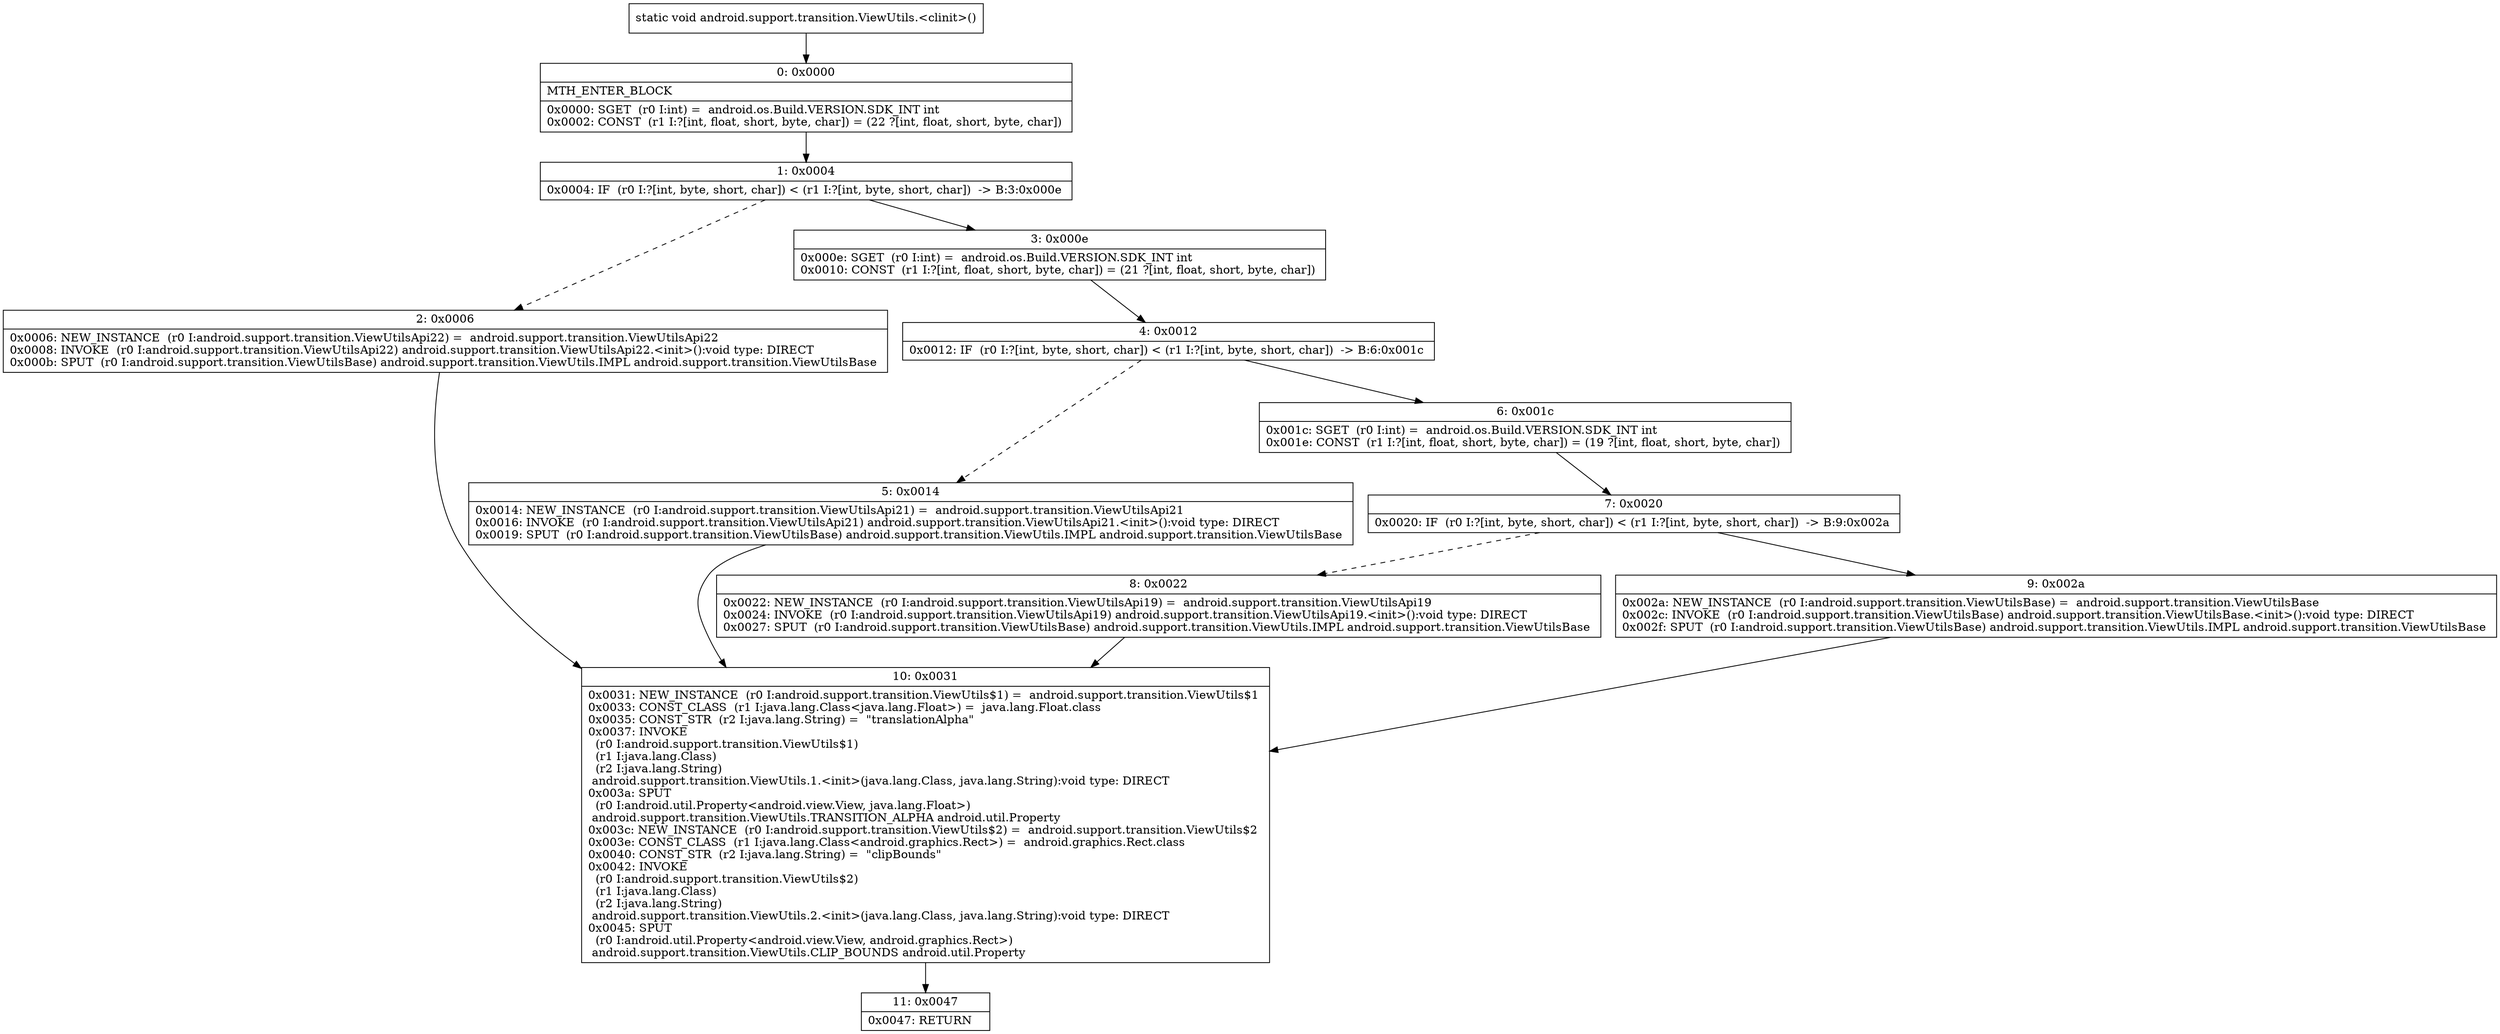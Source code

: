 digraph "CFG forandroid.support.transition.ViewUtils.\<clinit\>()V" {
Node_0 [shape=record,label="{0\:\ 0x0000|MTH_ENTER_BLOCK\l|0x0000: SGET  (r0 I:int) =  android.os.Build.VERSION.SDK_INT int \l0x0002: CONST  (r1 I:?[int, float, short, byte, char]) = (22 ?[int, float, short, byte, char]) \l}"];
Node_1 [shape=record,label="{1\:\ 0x0004|0x0004: IF  (r0 I:?[int, byte, short, char]) \< (r1 I:?[int, byte, short, char])  \-\> B:3:0x000e \l}"];
Node_2 [shape=record,label="{2\:\ 0x0006|0x0006: NEW_INSTANCE  (r0 I:android.support.transition.ViewUtilsApi22) =  android.support.transition.ViewUtilsApi22 \l0x0008: INVOKE  (r0 I:android.support.transition.ViewUtilsApi22) android.support.transition.ViewUtilsApi22.\<init\>():void type: DIRECT \l0x000b: SPUT  (r0 I:android.support.transition.ViewUtilsBase) android.support.transition.ViewUtils.IMPL android.support.transition.ViewUtilsBase \l}"];
Node_3 [shape=record,label="{3\:\ 0x000e|0x000e: SGET  (r0 I:int) =  android.os.Build.VERSION.SDK_INT int \l0x0010: CONST  (r1 I:?[int, float, short, byte, char]) = (21 ?[int, float, short, byte, char]) \l}"];
Node_4 [shape=record,label="{4\:\ 0x0012|0x0012: IF  (r0 I:?[int, byte, short, char]) \< (r1 I:?[int, byte, short, char])  \-\> B:6:0x001c \l}"];
Node_5 [shape=record,label="{5\:\ 0x0014|0x0014: NEW_INSTANCE  (r0 I:android.support.transition.ViewUtilsApi21) =  android.support.transition.ViewUtilsApi21 \l0x0016: INVOKE  (r0 I:android.support.transition.ViewUtilsApi21) android.support.transition.ViewUtilsApi21.\<init\>():void type: DIRECT \l0x0019: SPUT  (r0 I:android.support.transition.ViewUtilsBase) android.support.transition.ViewUtils.IMPL android.support.transition.ViewUtilsBase \l}"];
Node_6 [shape=record,label="{6\:\ 0x001c|0x001c: SGET  (r0 I:int) =  android.os.Build.VERSION.SDK_INT int \l0x001e: CONST  (r1 I:?[int, float, short, byte, char]) = (19 ?[int, float, short, byte, char]) \l}"];
Node_7 [shape=record,label="{7\:\ 0x0020|0x0020: IF  (r0 I:?[int, byte, short, char]) \< (r1 I:?[int, byte, short, char])  \-\> B:9:0x002a \l}"];
Node_8 [shape=record,label="{8\:\ 0x0022|0x0022: NEW_INSTANCE  (r0 I:android.support.transition.ViewUtilsApi19) =  android.support.transition.ViewUtilsApi19 \l0x0024: INVOKE  (r0 I:android.support.transition.ViewUtilsApi19) android.support.transition.ViewUtilsApi19.\<init\>():void type: DIRECT \l0x0027: SPUT  (r0 I:android.support.transition.ViewUtilsBase) android.support.transition.ViewUtils.IMPL android.support.transition.ViewUtilsBase \l}"];
Node_9 [shape=record,label="{9\:\ 0x002a|0x002a: NEW_INSTANCE  (r0 I:android.support.transition.ViewUtilsBase) =  android.support.transition.ViewUtilsBase \l0x002c: INVOKE  (r0 I:android.support.transition.ViewUtilsBase) android.support.transition.ViewUtilsBase.\<init\>():void type: DIRECT \l0x002f: SPUT  (r0 I:android.support.transition.ViewUtilsBase) android.support.transition.ViewUtils.IMPL android.support.transition.ViewUtilsBase \l}"];
Node_10 [shape=record,label="{10\:\ 0x0031|0x0031: NEW_INSTANCE  (r0 I:android.support.transition.ViewUtils$1) =  android.support.transition.ViewUtils$1 \l0x0033: CONST_CLASS  (r1 I:java.lang.Class\<java.lang.Float\>) =  java.lang.Float.class \l0x0035: CONST_STR  (r2 I:java.lang.String) =  \"translationAlpha\" \l0x0037: INVOKE  \l  (r0 I:android.support.transition.ViewUtils$1)\l  (r1 I:java.lang.Class)\l  (r2 I:java.lang.String)\l android.support.transition.ViewUtils.1.\<init\>(java.lang.Class, java.lang.String):void type: DIRECT \l0x003a: SPUT  \l  (r0 I:android.util.Property\<android.view.View, java.lang.Float\>)\l android.support.transition.ViewUtils.TRANSITION_ALPHA android.util.Property \l0x003c: NEW_INSTANCE  (r0 I:android.support.transition.ViewUtils$2) =  android.support.transition.ViewUtils$2 \l0x003e: CONST_CLASS  (r1 I:java.lang.Class\<android.graphics.Rect\>) =  android.graphics.Rect.class \l0x0040: CONST_STR  (r2 I:java.lang.String) =  \"clipBounds\" \l0x0042: INVOKE  \l  (r0 I:android.support.transition.ViewUtils$2)\l  (r1 I:java.lang.Class)\l  (r2 I:java.lang.String)\l android.support.transition.ViewUtils.2.\<init\>(java.lang.Class, java.lang.String):void type: DIRECT \l0x0045: SPUT  \l  (r0 I:android.util.Property\<android.view.View, android.graphics.Rect\>)\l android.support.transition.ViewUtils.CLIP_BOUNDS android.util.Property \l}"];
Node_11 [shape=record,label="{11\:\ 0x0047|0x0047: RETURN   \l}"];
MethodNode[shape=record,label="{static void android.support.transition.ViewUtils.\<clinit\>() }"];
MethodNode -> Node_0;
Node_0 -> Node_1;
Node_1 -> Node_2[style=dashed];
Node_1 -> Node_3;
Node_2 -> Node_10;
Node_3 -> Node_4;
Node_4 -> Node_5[style=dashed];
Node_4 -> Node_6;
Node_5 -> Node_10;
Node_6 -> Node_7;
Node_7 -> Node_8[style=dashed];
Node_7 -> Node_9;
Node_8 -> Node_10;
Node_9 -> Node_10;
Node_10 -> Node_11;
}

